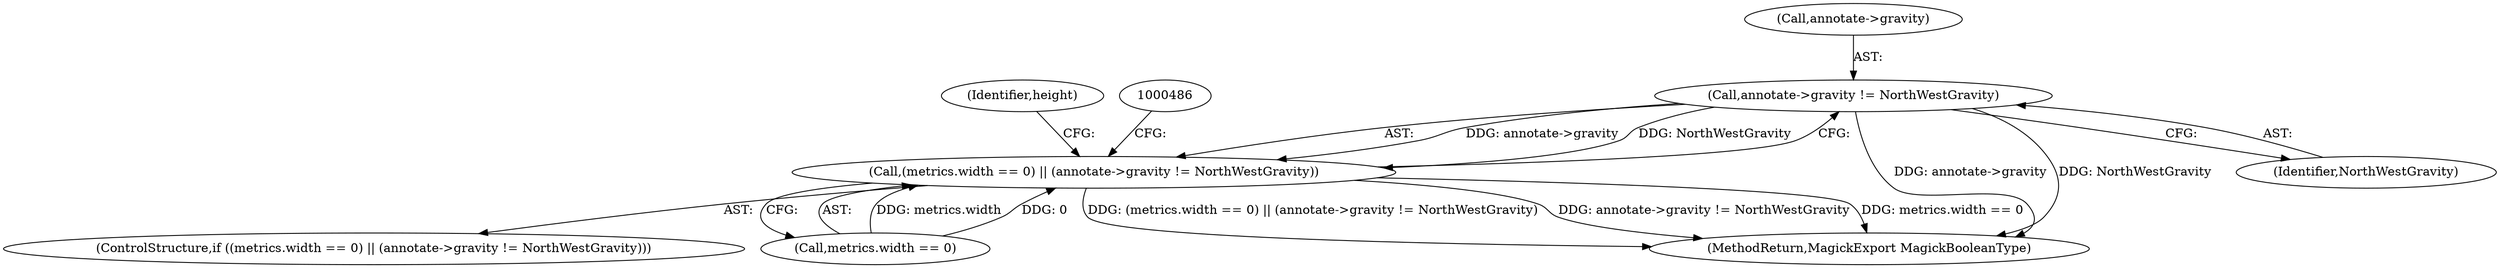 digraph "0_ImageMagick6_7c2c5ba5b8e3a0b2b82f56c71dfab74ed4006df7@pointer" {
"1000480" [label="(Call,annotate->gravity != NorthWestGravity)"];
"1000474" [label="(Call,(metrics.width == 0) || (annotate->gravity != NorthWestGravity))"];
"1000473" [label="(ControlStructure,if ((metrics.width == 0) || (annotate->gravity != NorthWestGravity)))"];
"1000475" [label="(Call,metrics.width == 0)"];
"1000494" [label="(Identifier,height)"];
"1000474" [label="(Call,(metrics.width == 0) || (annotate->gravity != NorthWestGravity))"];
"1002061" [label="(MethodReturn,MagickExport MagickBooleanType)"];
"1000481" [label="(Call,annotate->gravity)"];
"1000480" [label="(Call,annotate->gravity != NorthWestGravity)"];
"1000484" [label="(Identifier,NorthWestGravity)"];
"1000480" -> "1000474"  [label="AST: "];
"1000480" -> "1000484"  [label="CFG: "];
"1000481" -> "1000480"  [label="AST: "];
"1000484" -> "1000480"  [label="AST: "];
"1000474" -> "1000480"  [label="CFG: "];
"1000480" -> "1002061"  [label="DDG: annotate->gravity"];
"1000480" -> "1002061"  [label="DDG: NorthWestGravity"];
"1000480" -> "1000474"  [label="DDG: annotate->gravity"];
"1000480" -> "1000474"  [label="DDG: NorthWestGravity"];
"1000474" -> "1000473"  [label="AST: "];
"1000474" -> "1000475"  [label="CFG: "];
"1000475" -> "1000474"  [label="AST: "];
"1000486" -> "1000474"  [label="CFG: "];
"1000494" -> "1000474"  [label="CFG: "];
"1000474" -> "1002061"  [label="DDG: (metrics.width == 0) || (annotate->gravity != NorthWestGravity)"];
"1000474" -> "1002061"  [label="DDG: annotate->gravity != NorthWestGravity"];
"1000474" -> "1002061"  [label="DDG: metrics.width == 0"];
"1000475" -> "1000474"  [label="DDG: metrics.width"];
"1000475" -> "1000474"  [label="DDG: 0"];
}
